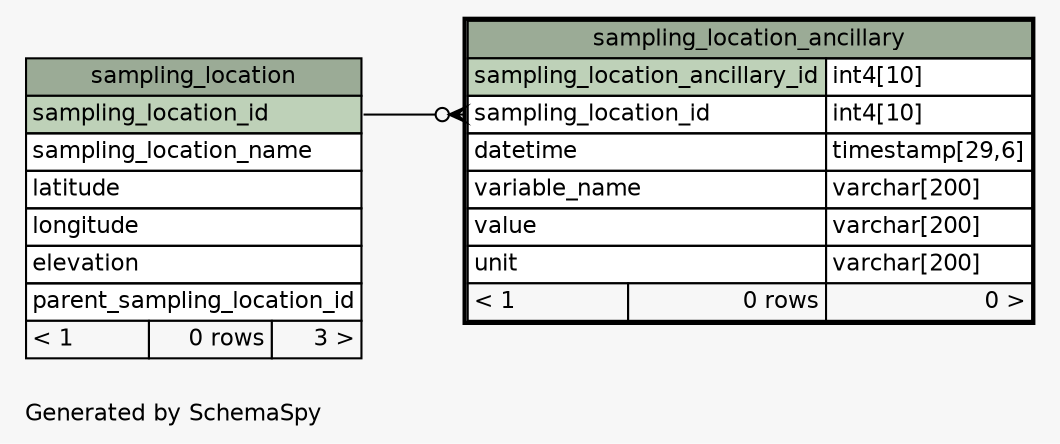 // dot 2.38.0 on Mac OS X 10.11.6
// SchemaSpy rev 590
digraph "oneDegreeRelationshipsDiagram" {
  graph [
    rankdir="RL"
    bgcolor="#f7f7f7"
    label="\nGenerated by SchemaSpy"
    labeljust="l"
    nodesep="0.18"
    ranksep="0.46"
    fontname="Helvetica"
    fontsize="11"
  ];
  node [
    fontname="Helvetica"
    fontsize="11"
    shape="plaintext"
  ];
  edge [
    arrowsize="0.8"
  ];
  "sampling_location_ancillary":"sampling_location_id":w -> "sampling_location":"sampling_location_id":e [arrowhead=none dir=back arrowtail=crowodot];
  "sampling_location" [
    label=<
    <TABLE BORDER="0" CELLBORDER="1" CELLSPACING="0" BGCOLOR="#ffffff">
      <TR><TD COLSPAN="3" BGCOLOR="#9bab96" ALIGN="CENTER">sampling_location</TD></TR>
      <TR><TD PORT="sampling_location_id" COLSPAN="3" BGCOLOR="#bed1b8" ALIGN="LEFT">sampling_location_id</TD></TR>
      <TR><TD PORT="sampling_location_name" COLSPAN="3" ALIGN="LEFT">sampling_location_name</TD></TR>
      <TR><TD PORT="latitude" COLSPAN="3" ALIGN="LEFT">latitude</TD></TR>
      <TR><TD PORT="longitude" COLSPAN="3" ALIGN="LEFT">longitude</TD></TR>
      <TR><TD PORT="elevation" COLSPAN="3" ALIGN="LEFT">elevation</TD></TR>
      <TR><TD PORT="parent_sampling_location_id" COLSPAN="3" ALIGN="LEFT">parent_sampling_location_id</TD></TR>
      <TR><TD ALIGN="LEFT" BGCOLOR="#f7f7f7">&lt; 1</TD><TD ALIGN="RIGHT" BGCOLOR="#f7f7f7">0 rows</TD><TD ALIGN="RIGHT" BGCOLOR="#f7f7f7">3 &gt;</TD></TR>
    </TABLE>>
    URL="sampling_location.html"
    tooltip="sampling_location"
  ];
  "sampling_location_ancillary" [
    label=<
    <TABLE BORDER="2" CELLBORDER="1" CELLSPACING="0" BGCOLOR="#ffffff">
      <TR><TD COLSPAN="3" BGCOLOR="#9bab96" ALIGN="CENTER">sampling_location_ancillary</TD></TR>
      <TR><TD PORT="sampling_location_ancillary_id" COLSPAN="2" BGCOLOR="#bed1b8" ALIGN="LEFT">sampling_location_ancillary_id</TD><TD PORT="sampling_location_ancillary_id.type" ALIGN="LEFT">int4[10]</TD></TR>
      <TR><TD PORT="sampling_location_id" COLSPAN="2" ALIGN="LEFT">sampling_location_id</TD><TD PORT="sampling_location_id.type" ALIGN="LEFT">int4[10]</TD></TR>
      <TR><TD PORT="datetime" COLSPAN="2" ALIGN="LEFT">datetime</TD><TD PORT="datetime.type" ALIGN="LEFT">timestamp[29,6]</TD></TR>
      <TR><TD PORT="variable_name" COLSPAN="2" ALIGN="LEFT">variable_name</TD><TD PORT="variable_name.type" ALIGN="LEFT">varchar[200]</TD></TR>
      <TR><TD PORT="value" COLSPAN="2" ALIGN="LEFT">value</TD><TD PORT="value.type" ALIGN="LEFT">varchar[200]</TD></TR>
      <TR><TD PORT="unit" COLSPAN="2" ALIGN="LEFT">unit</TD><TD PORT="unit.type" ALIGN="LEFT">varchar[200]</TD></TR>
      <TR><TD ALIGN="LEFT" BGCOLOR="#f7f7f7">&lt; 1</TD><TD ALIGN="RIGHT" BGCOLOR="#f7f7f7">0 rows</TD><TD ALIGN="RIGHT" BGCOLOR="#f7f7f7">0 &gt;</TD></TR>
    </TABLE>>
    URL="sampling_location_ancillary.html"
    tooltip="sampling_location_ancillary"
  ];
}
